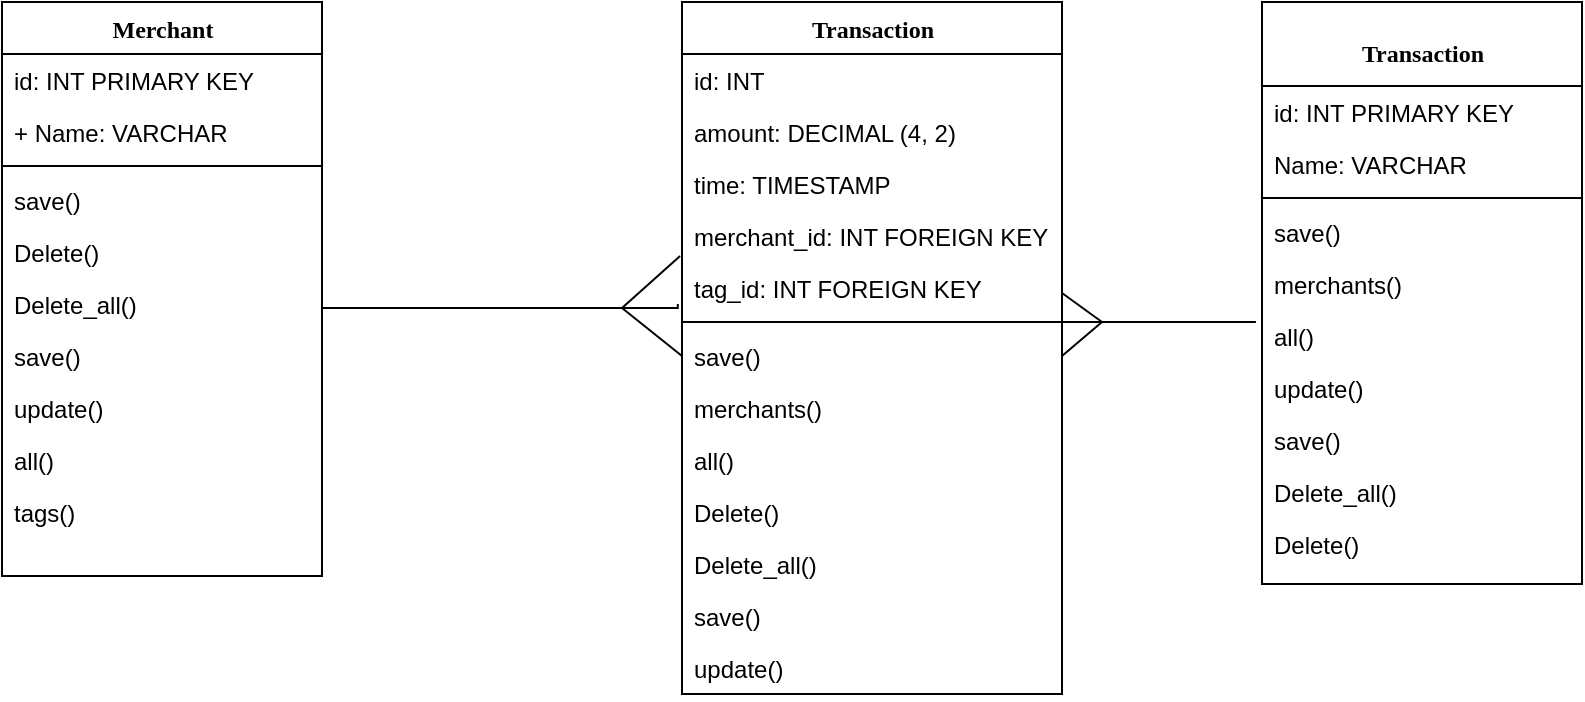 <mxfile version="12.3.3" type="device" pages="1"><diagram name="Page-1" id="9f46799a-70d6-7492-0946-bef42562c5a5"><mxGraphModel dx="932" dy="473" grid="1" gridSize="10" guides="1" tooltips="1" connect="1" arrows="1" fold="1" page="1" pageScale="1" pageWidth="1100" pageHeight="850" background="#ffffff" math="0" shadow="0"><root><mxCell id="0"/><mxCell id="1" parent="0"/><mxCell id="78961159f06e98e8-17" value="Merchant" style="swimlane;html=1;fontStyle=1;align=center;verticalAlign=top;childLayout=stackLayout;horizontal=1;startSize=26;horizontalStack=0;resizeParent=1;resizeLast=0;collapsible=1;marginBottom=0;swimlaneFillColor=#ffffff;rounded=0;shadow=0;comic=0;labelBackgroundColor=none;strokeWidth=1;fillColor=none;fontFamily=Verdana;fontSize=12" parent="1" vertex="1"><mxGeometry x="90" y="80" width="160" height="287" as="geometry"/></mxCell><mxCell id="78961159f06e98e8-23" value="id: INT PRIMARY KEY" style="text;html=1;strokeColor=none;fillColor=none;align=left;verticalAlign=top;spacingLeft=4;spacingRight=4;whiteSpace=wrap;overflow=hidden;rotatable=0;points=[[0,0.5],[1,0.5]];portConstraint=eastwest;" parent="78961159f06e98e8-17" vertex="1"><mxGeometry y="26" width="160" height="26" as="geometry"/></mxCell><mxCell id="78961159f06e98e8-21" value="+ Name: VARCHAR" style="text;html=1;strokeColor=none;fillColor=none;align=left;verticalAlign=top;spacingLeft=4;spacingRight=4;whiteSpace=wrap;overflow=hidden;rotatable=0;points=[[0,0.5],[1,0.5]];portConstraint=eastwest;" parent="78961159f06e98e8-17" vertex="1"><mxGeometry y="52" width="160" height="26" as="geometry"/></mxCell><mxCell id="78961159f06e98e8-19" value="" style="line;html=1;strokeWidth=1;fillColor=none;align=left;verticalAlign=middle;spacingTop=-1;spacingLeft=3;spacingRight=3;rotatable=0;labelPosition=right;points=[];portConstraint=eastwest;" parent="78961159f06e98e8-17" vertex="1"><mxGeometry y="78" width="160" height="8" as="geometry"/></mxCell><mxCell id="78961159f06e98e8-20" value="save()&lt;br&gt;" style="text;html=1;strokeColor=none;fillColor=none;align=left;verticalAlign=top;spacingLeft=4;spacingRight=4;whiteSpace=wrap;overflow=hidden;rotatable=0;points=[[0,0.5],[1,0.5]];portConstraint=eastwest;" parent="78961159f06e98e8-17" vertex="1"><mxGeometry y="86" width="160" height="26" as="geometry"/></mxCell><mxCell id="78961159f06e98e8-27" value="Delete()" style="text;html=1;strokeColor=none;fillColor=none;align=left;verticalAlign=top;spacingLeft=4;spacingRight=4;whiteSpace=wrap;overflow=hidden;rotatable=0;points=[[0,0.5],[1,0.5]];portConstraint=eastwest;" parent="78961159f06e98e8-17" vertex="1"><mxGeometry y="112" width="160" height="26" as="geometry"/></mxCell><mxCell id="N4qbHpoC7uQbT7qpfZK2-1" value="Delete_all()" style="text;html=1;strokeColor=none;fillColor=none;align=left;verticalAlign=top;spacingLeft=4;spacingRight=4;whiteSpace=wrap;overflow=hidden;rotatable=0;points=[[0,0.5],[1,0.5]];portConstraint=eastwest;" vertex="1" parent="78961159f06e98e8-17"><mxGeometry y="138" width="160" height="26" as="geometry"/></mxCell><mxCell id="N4qbHpoC7uQbT7qpfZK2-2" value="save()" style="text;html=1;strokeColor=none;fillColor=none;align=left;verticalAlign=top;spacingLeft=4;spacingRight=4;whiteSpace=wrap;overflow=hidden;rotatable=0;points=[[0,0.5],[1,0.5]];portConstraint=eastwest;" vertex="1" parent="78961159f06e98e8-17"><mxGeometry y="164" width="160" height="26" as="geometry"/></mxCell><mxCell id="N4qbHpoC7uQbT7qpfZK2-3" value="update()" style="text;html=1;strokeColor=none;fillColor=none;align=left;verticalAlign=top;spacingLeft=4;spacingRight=4;whiteSpace=wrap;overflow=hidden;rotatable=0;points=[[0,0.5],[1,0.5]];portConstraint=eastwest;" vertex="1" parent="78961159f06e98e8-17"><mxGeometry y="190" width="160" height="26" as="geometry"/></mxCell><mxCell id="N4qbHpoC7uQbT7qpfZK2-4" value="all()" style="text;html=1;strokeColor=none;fillColor=none;align=left;verticalAlign=top;spacingLeft=4;spacingRight=4;whiteSpace=wrap;overflow=hidden;rotatable=0;points=[[0,0.5],[1,0.5]];portConstraint=eastwest;" vertex="1" parent="78961159f06e98e8-17"><mxGeometry y="216" width="160" height="26" as="geometry"/></mxCell><mxCell id="N4qbHpoC7uQbT7qpfZK2-5" value="tags()" style="text;html=1;strokeColor=none;fillColor=none;align=left;verticalAlign=top;spacingLeft=4;spacingRight=4;whiteSpace=wrap;overflow=hidden;rotatable=0;points=[[0,0.5],[1,0.5]];portConstraint=eastwest;" vertex="1" parent="78961159f06e98e8-17"><mxGeometry y="242" width="160" height="26" as="geometry"/></mxCell><mxCell id="78961159f06e98e8-30" value="Transaction" style="swimlane;html=1;fontStyle=1;align=center;verticalAlign=top;childLayout=stackLayout;horizontal=1;startSize=26;horizontalStack=0;resizeParent=1;resizeLast=0;collapsible=1;marginBottom=0;swimlaneFillColor=#ffffff;rounded=0;shadow=0;comic=0;labelBackgroundColor=none;strokeWidth=1;fillColor=none;fontFamily=Verdana;fontSize=12" parent="1" vertex="1"><mxGeometry x="430" y="80" width="190" height="346" as="geometry"/></mxCell><mxCell id="78961159f06e98e8-31" value="id: INT" style="text;html=1;strokeColor=none;fillColor=none;align=left;verticalAlign=top;spacingLeft=4;spacingRight=4;whiteSpace=wrap;overflow=hidden;rotatable=0;points=[[0,0.5],[1,0.5]];portConstraint=eastwest;" parent="78961159f06e98e8-30" vertex="1"><mxGeometry y="26" width="190" height="26" as="geometry"/></mxCell><mxCell id="78961159f06e98e8-32" value="amount: DECIMAL (4, 2)" style="text;html=1;strokeColor=none;fillColor=none;align=left;verticalAlign=top;spacingLeft=4;spacingRight=4;whiteSpace=wrap;overflow=hidden;rotatable=0;points=[[0,0.5],[1,0.5]];portConstraint=eastwest;" parent="78961159f06e98e8-30" vertex="1"><mxGeometry y="52" width="190" height="26" as="geometry"/></mxCell><mxCell id="N4qbHpoC7uQbT7qpfZK2-28" value="time: TIMESTAMP" style="text;html=1;strokeColor=none;fillColor=none;align=left;verticalAlign=top;spacingLeft=4;spacingRight=4;whiteSpace=wrap;overflow=hidden;rotatable=0;points=[[0,0.5],[1,0.5]];portConstraint=eastwest;" vertex="1" parent="78961159f06e98e8-30"><mxGeometry y="78" width="190" height="26" as="geometry"/></mxCell><mxCell id="78961159f06e98e8-33" value="merchant_id: INT FOREIGN KEY" style="text;html=1;strokeColor=none;fillColor=none;align=left;verticalAlign=top;spacingLeft=4;spacingRight=4;whiteSpace=wrap;overflow=hidden;rotatable=0;points=[[0,0.5],[1,0.5]];portConstraint=eastwest;" parent="78961159f06e98e8-30" vertex="1"><mxGeometry y="104" width="190" height="26" as="geometry"/></mxCell><mxCell id="78961159f06e98e8-34" value="tag_id: INT FOREIGN KEY" style="text;html=1;strokeColor=none;fillColor=none;align=left;verticalAlign=top;spacingLeft=4;spacingRight=4;whiteSpace=wrap;overflow=hidden;rotatable=0;points=[[0,0.5],[1,0.5]];portConstraint=eastwest;" parent="78961159f06e98e8-30" vertex="1"><mxGeometry y="130" width="190" height="26" as="geometry"/></mxCell><mxCell id="78961159f06e98e8-38" value="" style="line;html=1;strokeWidth=1;fillColor=none;align=left;verticalAlign=middle;spacingTop=-1;spacingLeft=3;spacingRight=3;rotatable=0;labelPosition=right;points=[];portConstraint=eastwest;" parent="78961159f06e98e8-30" vertex="1"><mxGeometry y="156" width="190" height="8" as="geometry"/></mxCell><mxCell id="N4qbHpoC7uQbT7qpfZK2-14" value="save()&lt;br&gt;" style="text;html=1;strokeColor=none;fillColor=none;align=left;verticalAlign=top;spacingLeft=4;spacingRight=4;whiteSpace=wrap;overflow=hidden;rotatable=0;points=[[0,0.5],[1,0.5]];portConstraint=eastwest;" vertex="1" parent="78961159f06e98e8-30"><mxGeometry y="164" width="190" height="26" as="geometry"/></mxCell><mxCell id="N4qbHpoC7uQbT7qpfZK2-15" value="merchants()" style="text;html=1;strokeColor=none;fillColor=none;align=left;verticalAlign=top;spacingLeft=4;spacingRight=4;whiteSpace=wrap;overflow=hidden;rotatable=0;points=[[0,0.5],[1,0.5]];portConstraint=eastwest;" vertex="1" parent="78961159f06e98e8-30"><mxGeometry y="190" width="190" height="26" as="geometry"/></mxCell><mxCell id="N4qbHpoC7uQbT7qpfZK2-16" value="all()" style="text;html=1;strokeColor=none;fillColor=none;align=left;verticalAlign=top;spacingLeft=4;spacingRight=4;whiteSpace=wrap;overflow=hidden;rotatable=0;points=[[0,0.5],[1,0.5]];portConstraint=eastwest;" vertex="1" parent="78961159f06e98e8-30"><mxGeometry y="216" width="190" height="26" as="geometry"/></mxCell><mxCell id="N4qbHpoC7uQbT7qpfZK2-20" value="Delete()" style="text;html=1;strokeColor=none;fillColor=none;align=left;verticalAlign=top;spacingLeft=4;spacingRight=4;whiteSpace=wrap;overflow=hidden;rotatable=0;points=[[0,0.5],[1,0.5]];portConstraint=eastwest;" vertex="1" parent="78961159f06e98e8-30"><mxGeometry y="242" width="190" height="26" as="geometry"/></mxCell><mxCell id="N4qbHpoC7uQbT7qpfZK2-19" value="Delete_all()" style="text;html=1;strokeColor=none;fillColor=none;align=left;verticalAlign=top;spacingLeft=4;spacingRight=4;whiteSpace=wrap;overflow=hidden;rotatable=0;points=[[0,0.5],[1,0.5]];portConstraint=eastwest;" vertex="1" parent="78961159f06e98e8-30"><mxGeometry y="268" width="190" height="26" as="geometry"/></mxCell><mxCell id="N4qbHpoC7uQbT7qpfZK2-18" value="save()" style="text;html=1;strokeColor=none;fillColor=none;align=left;verticalAlign=top;spacingLeft=4;spacingRight=4;whiteSpace=wrap;overflow=hidden;rotatable=0;points=[[0,0.5],[1,0.5]];portConstraint=eastwest;" vertex="1" parent="78961159f06e98e8-30"><mxGeometry y="294" width="190" height="26" as="geometry"/></mxCell><mxCell id="N4qbHpoC7uQbT7qpfZK2-17" value="update()" style="text;html=1;strokeColor=none;fillColor=none;align=left;verticalAlign=top;spacingLeft=4;spacingRight=4;whiteSpace=wrap;overflow=hidden;rotatable=0;points=[[0,0.5],[1,0.5]];portConstraint=eastwest;" vertex="1" parent="78961159f06e98e8-30"><mxGeometry y="320" width="190" height="26" as="geometry"/></mxCell><mxCell id="78961159f06e98e8-43" value="&lt;p&gt;Transaction&lt;br&gt;&lt;/p&gt;" style="swimlane;html=1;fontStyle=1;align=center;verticalAlign=top;childLayout=stackLayout;horizontal=1;startSize=42;horizontalStack=0;resizeParent=1;resizeLast=0;collapsible=1;marginBottom=0;swimlaneFillColor=#ffffff;rounded=0;shadow=0;comic=0;labelBackgroundColor=none;strokeWidth=1;fillColor=none;fontFamily=Verdana;fontSize=12" parent="1" vertex="1"><mxGeometry x="720" y="80" width="160" height="291" as="geometry"><mxRectangle x="740" y="83" width="30" height="26" as="alternateBounds"/></mxGeometry></mxCell><mxCell id="78961159f06e98e8-45" value="id: INT PRIMARY KEY" style="text;html=1;strokeColor=none;fillColor=none;align=left;verticalAlign=top;spacingLeft=4;spacingRight=4;whiteSpace=wrap;overflow=hidden;rotatable=0;points=[[0,0.5],[1,0.5]];portConstraint=eastwest;" parent="78961159f06e98e8-43" vertex="1"><mxGeometry y="42" width="160" height="26" as="geometry"/></mxCell><mxCell id="78961159f06e98e8-44" value="Name: VARCHAR" style="text;html=1;strokeColor=none;fillColor=none;align=left;verticalAlign=top;spacingLeft=4;spacingRight=4;whiteSpace=wrap;overflow=hidden;rotatable=0;points=[[0,0.5],[1,0.5]];portConstraint=eastwest;" parent="78961159f06e98e8-43" vertex="1"><mxGeometry y="68" width="160" height="26" as="geometry"/></mxCell><mxCell id="78961159f06e98e8-51" value="" style="line;html=1;strokeWidth=1;fillColor=none;align=left;verticalAlign=middle;spacingTop=-1;spacingLeft=3;spacingRight=3;rotatable=0;labelPosition=right;points=[];portConstraint=eastwest;" parent="78961159f06e98e8-43" vertex="1"><mxGeometry y="94" width="160" height="8" as="geometry"/></mxCell><mxCell id="N4qbHpoC7uQbT7qpfZK2-6" value="save()&lt;br&gt;" style="text;html=1;strokeColor=none;fillColor=none;align=left;verticalAlign=top;spacingLeft=4;spacingRight=4;whiteSpace=wrap;overflow=hidden;rotatable=0;points=[[0,0.5],[1,0.5]];portConstraint=eastwest;" vertex="1" parent="78961159f06e98e8-43"><mxGeometry y="102" width="160" height="26" as="geometry"/></mxCell><mxCell id="N4qbHpoC7uQbT7qpfZK2-12" value="merchants()" style="text;html=1;strokeColor=none;fillColor=none;align=left;verticalAlign=top;spacingLeft=4;spacingRight=4;whiteSpace=wrap;overflow=hidden;rotatable=0;points=[[0,0.5],[1,0.5]];portConstraint=eastwest;" vertex="1" parent="78961159f06e98e8-43"><mxGeometry y="128" width="160" height="26" as="geometry"/></mxCell><mxCell id="N4qbHpoC7uQbT7qpfZK2-11" value="all()" style="text;html=1;strokeColor=none;fillColor=none;align=left;verticalAlign=top;spacingLeft=4;spacingRight=4;whiteSpace=wrap;overflow=hidden;rotatable=0;points=[[0,0.5],[1,0.5]];portConstraint=eastwest;" vertex="1" parent="78961159f06e98e8-43"><mxGeometry y="154" width="160" height="26" as="geometry"/></mxCell><mxCell id="N4qbHpoC7uQbT7qpfZK2-10" value="update()" style="text;html=1;strokeColor=none;fillColor=none;align=left;verticalAlign=top;spacingLeft=4;spacingRight=4;whiteSpace=wrap;overflow=hidden;rotatable=0;points=[[0,0.5],[1,0.5]];portConstraint=eastwest;" vertex="1" parent="78961159f06e98e8-43"><mxGeometry y="180" width="160" height="26" as="geometry"/></mxCell><mxCell id="N4qbHpoC7uQbT7qpfZK2-9" value="save()" style="text;html=1;strokeColor=none;fillColor=none;align=left;verticalAlign=top;spacingLeft=4;spacingRight=4;whiteSpace=wrap;overflow=hidden;rotatable=0;points=[[0,0.5],[1,0.5]];portConstraint=eastwest;" vertex="1" parent="78961159f06e98e8-43"><mxGeometry y="206" width="160" height="26" as="geometry"/></mxCell><mxCell id="N4qbHpoC7uQbT7qpfZK2-8" value="Delete_all()" style="text;html=1;strokeColor=none;fillColor=none;align=left;verticalAlign=top;spacingLeft=4;spacingRight=4;whiteSpace=wrap;overflow=hidden;rotatable=0;points=[[0,0.5],[1,0.5]];portConstraint=eastwest;" vertex="1" parent="78961159f06e98e8-43"><mxGeometry y="232" width="160" height="26" as="geometry"/></mxCell><mxCell id="N4qbHpoC7uQbT7qpfZK2-7" value="Delete()" style="text;html=1;strokeColor=none;fillColor=none;align=left;verticalAlign=top;spacingLeft=4;spacingRight=4;whiteSpace=wrap;overflow=hidden;rotatable=0;points=[[0,0.5],[1,0.5]];portConstraint=eastwest;" vertex="1" parent="78961159f06e98e8-43"><mxGeometry y="258" width="160" height="26" as="geometry"/></mxCell><mxCell id="N4qbHpoC7uQbT7qpfZK2-34" style="edgeStyle=orthogonalEdgeStyle;rounded=0;orthogonalLoop=1;jettySize=auto;html=1;exitX=1;exitY=0.5;exitDx=0;exitDy=0;entryX=-0.011;entryY=0.808;entryDx=0;entryDy=0;entryPerimeter=0;endArrow=none;endFill=0;" edge="1" parent="1" source="N4qbHpoC7uQbT7qpfZK2-1" target="78961159f06e98e8-34"><mxGeometry relative="1" as="geometry"><Array as="points"><mxPoint x="250" y="233"/><mxPoint x="428" y="233"/></Array></mxGeometry></mxCell><mxCell id="N4qbHpoC7uQbT7qpfZK2-38" value="" style="endArrow=none;html=1;entryX=-0.005;entryY=0.885;entryDx=0;entryDy=0;entryPerimeter=0;" edge="1" parent="1" target="78961159f06e98e8-33"><mxGeometry width="50" height="50" relative="1" as="geometry"><mxPoint x="400" y="233" as="sourcePoint"/><mxPoint x="430" y="193" as="targetPoint"/></mxGeometry></mxCell><mxCell id="N4qbHpoC7uQbT7qpfZK2-39" value="" style="endArrow=none;html=1;exitX=0;exitY=0.5;exitDx=0;exitDy=0;" edge="1" parent="1" source="N4qbHpoC7uQbT7qpfZK2-14"><mxGeometry width="50" height="50" relative="1" as="geometry"><mxPoint x="440" y="203" as="sourcePoint"/><mxPoint x="400" y="233" as="targetPoint"/></mxGeometry></mxCell><mxCell id="N4qbHpoC7uQbT7qpfZK2-40" value="" style="endArrow=none;html=1;" edge="1" parent="1"><mxGeometry width="50" height="50" relative="1" as="geometry"><mxPoint x="620" y="225.5" as="sourcePoint"/><mxPoint x="640" y="240" as="targetPoint"/></mxGeometry></mxCell><mxCell id="N4qbHpoC7uQbT7qpfZK2-41" value="" style="endArrow=none;html=1;entryX=-0.019;entryY=0.231;entryDx=0;entryDy=0;entryPerimeter=0;" edge="1" parent="1" target="N4qbHpoC7uQbT7qpfZK2-11"><mxGeometry width="50" height="50" relative="1" as="geometry"><mxPoint x="620" y="240" as="sourcePoint"/><mxPoint x="670" y="190" as="targetPoint"/></mxGeometry></mxCell><mxCell id="N4qbHpoC7uQbT7qpfZK2-42" value="" style="endArrow=none;html=1;entryX=1;entryY=0.5;entryDx=0;entryDy=0;" edge="1" parent="1" target="N4qbHpoC7uQbT7qpfZK2-14"><mxGeometry width="50" height="50" relative="1" as="geometry"><mxPoint x="640" y="240" as="sourcePoint"/><mxPoint x="700" y="253" as="targetPoint"/></mxGeometry></mxCell></root></mxGraphModel></diagram></mxfile>